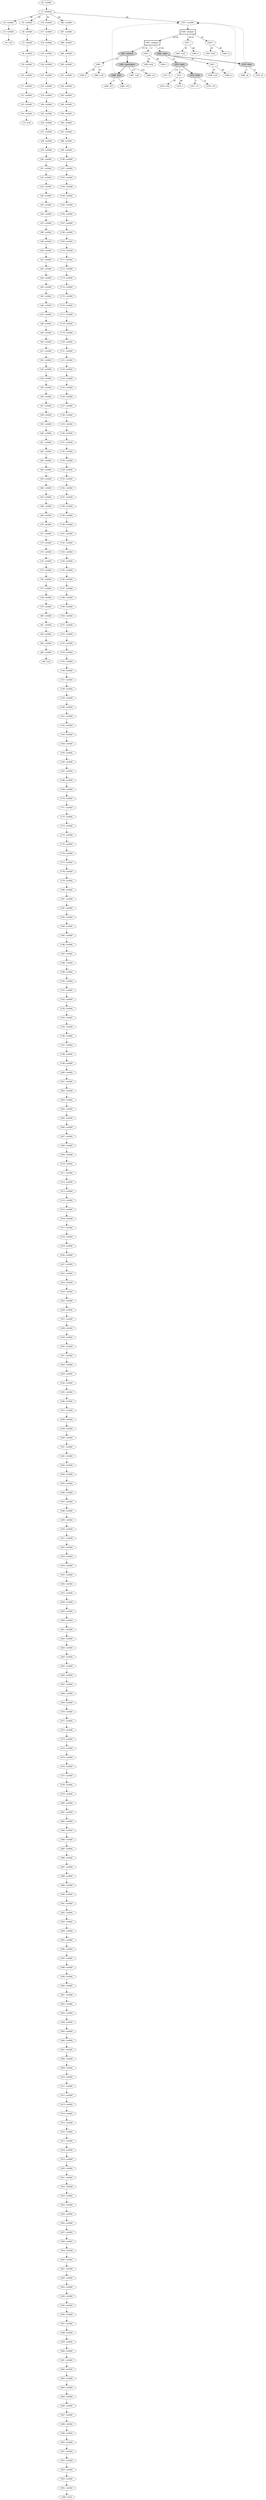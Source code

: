 digraph {
    node [fontname="bold helvetica"];
    edge [fontname="bold helvetica"];
    n0 [label="n0: <unfold>"];
    n1 [label="n1: Combine"];
    n0 -> n1;
    n2 [label="n2: <unfold>"];
    n1 -> n2 [label=" #0 "];
    n3 [label="n3: <unfold>"];
    n2 -> n3;
    n4 [label="n4: 1u32"];
    n3 -> n4;
    n5 [label="n5: <unfold>"];
    n1 -> n5 [label=" #1 "];
    n6 [label="n6: <unfold>"];
    n5 -> n6;
    n7 [label="n7: <unfold>"];
    n6 -> n7;
    n8 [label="n8: <unfold>"];
    n7 -> n8;
    n9 [label="n9: <unfold>"];
    n8 -> n9;
    n10 [label="n10: <unfold>"];
    n9 -> n10;
    n11 [label="n11: <unfold>"];
    n10 -> n11;
    n12 [label="n12: <unfold>"];
    n11 -> n12;
    n13 [label="n13: <unfold>"];
    n12 -> n13;
    n14 [label="n14: <unfold>"];
    n13 -> n14;
    n15 [label="n15: 3u32"];
    n14 -> n15;
    n16 [label="n16: <unfold>"];
    n1 -> n16 [label=" #2 "];
    n17 [label="n17: <unfold>"];
    n16 -> n17;
    n18 [label="n18: <unfold>"];
    n17 -> n18;
    n19 [label="n19: <unfold>"];
    n18 -> n19;
    n20 [label="n20: <unfold>"];
    n19 -> n20;
    n21 [label="n21: <unfold>"];
    n20 -> n21;
    n22 [label="n22: <unfold>"];
    n21 -> n22;
    n23 [label="n23: <unfold>"];
    n22 -> n23;
    n24 [label="n24: <unfold>"];
    n23 -> n24;
    n25 [label="n25: <unfold>"];
    n24 -> n25;
    n26 [label="n26: <unfold>"];
    n25 -> n26;
    n27 [label="n27: <unfold>"];
    n26 -> n27;
    n28 [label="n28: <unfold>"];
    n27 -> n28;
    n29 [label="n29: <unfold>"];
    n28 -> n29;
    n30 [label="n30: <unfold>"];
    n29 -> n30;
    n31 [label="n31: <unfold>"];
    n30 -> n31;
    n32 [label="n32: <unfold>"];
    n31 -> n32;
    n33 [label="n33: <unfold>"];
    n32 -> n33;
    n34 [label="n34: <unfold>"];
    n33 -> n34;
    n35 [label="n35: <unfold>"];
    n34 -> n35;
    n36 [label="n36: <unfold>"];
    n35 -> n36;
    n37 [label="n37: <unfold>"];
    n36 -> n37;
    n38 [label="n38: <unfold>"];
    n37 -> n38;
    n39 [label="n39: <unfold>"];
    n38 -> n39;
    n40 [label="n40: <unfold>"];
    n39 -> n40;
    n41 [label="n41: <unfold>"];
    n40 -> n41;
    n42 [label="n42: <unfold>"];
    n41 -> n42;
    n43 [label="n43: <unfold>"];
    n42 -> n43;
    n44 [label="n44: <unfold>"];
    n43 -> n44;
    n45 [label="n45: <unfold>"];
    n44 -> n45;
    n46 [label="n46: <unfold>"];
    n45 -> n46;
    n47 [label="n47: <unfold>"];
    n46 -> n47;
    n48 [label="n48: <unfold>"];
    n47 -> n48;
    n49 [label="n49: <unfold>"];
    n48 -> n49;
    n50 [label="n50: <unfold>"];
    n49 -> n50;
    n51 [label="n51: <unfold>"];
    n50 -> n51;
    n52 [label="n52: <unfold>"];
    n51 -> n52;
    n53 [label="n53: <unfold>"];
    n52 -> n53;
    n54 [label="n54: <unfold>"];
    n53 -> n54;
    n55 [label="n55: <unfold>"];
    n54 -> n55;
    n56 [label="n56: <unfold>"];
    n55 -> n56;
    n57 [label="n57: <unfold>"];
    n56 -> n57;
    n58 [label="n58: <unfold>"];
    n57 -> n58;
    n59 [label="n59: <unfold>"];
    n58 -> n59;
    n60 [label="n60: <unfold>"];
    n59 -> n60;
    n61 [label="n61: <unfold>"];
    n60 -> n61;
    n62 [label="n62: <unfold>"];
    n61 -> n62;
    n63 [label="n63: <unfold>"];
    n62 -> n63;
    n64 [label="n64: <unfold>"];
    n63 -> n64;
    n65 [label="n65: <unfold>"];
    n64 -> n65;
    n66 [label="n66: <unfold>"];
    n65 -> n66;
    n67 [label="n67: <unfold>"];
    n66 -> n67;
    n68 [label="n68: <unfold>"];
    n67 -> n68;
    n69 [label="n69: <unfold>"];
    n68 -> n69;
    n70 [label="n70: <unfold>"];
    n69 -> n70;
    n71 [label="n71: <unfold>"];
    n70 -> n71;
    n72 [label="n72: <unfold>"];
    n71 -> n72;
    n73 [label="n73: <unfold>"];
    n72 -> n73;
    n74 [label="n74: <unfold>"];
    n73 -> n74;
    n75 [label="n75: <unfold>"];
    n74 -> n75;
    n76 [label="n76: <unfold>"];
    n75 -> n76;
    n77 [label="n77: <unfold>"];
    n76 -> n77;
    n78 [label="n78: <unfold>"];
    n77 -> n78;
    n79 [label="n79: <unfold>"];
    n78 -> n79;
    n80 [label="n80: <unfold>"];
    n79 -> n80;
    n81 [label="n81: <unfold>"];
    n80 -> n81;
    n82 [label="n82: <unfold>"];
    n81 -> n82;
    n83 [label="n83: <unfold>"];
    n82 -> n83;
    n84 [label="n84: <unfold>"];
    n83 -> n84;
    n85 [label="n85: 7u32"];
    n84 -> n85;
    n86 [label="n86: <unfold>"];
    n1 -> n86 [label=" #3 "];
    n87 [label="n87: <unfold>"];
    n86 -> n87;
    n88 [label="n88: <unfold>"];
    n87 -> n88;
    n89 [label="n89: <unfold>"];
    n88 -> n89;
    n90 [label="n90: <unfold>"];
    n89 -> n90;
    n91 [label="n91: <unfold>"];
    n90 -> n91;
    n92 [label="n92: <unfold>"];
    n91 -> n92;
    n93 [label="n93: <unfold>"];
    n92 -> n93;
    n94 [label="n94: <unfold>"];
    n93 -> n94;
    n95 [label="n95: <unfold>"];
    n94 -> n95;
    n96 [label="n96: <unfold>"];
    n95 -> n96;
    n97 [label="n97: <unfold>"];
    n96 -> n97;
    n98 [label="n98: <unfold>"];
    n97 -> n98;
    n99 [label="n99: <unfold>"];
    n98 -> n99;
    n100 [label="n100: <unfold>"];
    n99 -> n100;
    n101 [label="n101: <unfold>"];
    n100 -> n101;
    n102 [label="n102: <unfold>"];
    n101 -> n102;
    n103 [label="n103: <unfold>"];
    n102 -> n103;
    n104 [label="n104: <unfold>"];
    n103 -> n104;
    n105 [label="n105: <unfold>"];
    n104 -> n105;
    n106 [label="n106: <unfold>"];
    n105 -> n106;
    n107 [label="n107: <unfold>"];
    n106 -> n107;
    n108 [label="n108: <unfold>"];
    n107 -> n108;
    n109 [label="n109: <unfold>"];
    n108 -> n109;
    n110 [label="n110: <unfold>"];
    n109 -> n110;
    n111 [label="n111: <unfold>"];
    n110 -> n111;
    n112 [label="n112: <unfold>"];
    n111 -> n112;
    n113 [label="n113: <unfold>"];
    n112 -> n113;
    n114 [label="n114: <unfold>"];
    n113 -> n114;
    n115 [label="n115: <unfold>"];
    n114 -> n115;
    n116 [label="n116: <unfold>"];
    n115 -> n116;
    n117 [label="n117: <unfold>"];
    n116 -> n117;
    n118 [label="n118: <unfold>"];
    n117 -> n118;
    n119 [label="n119: <unfold>"];
    n118 -> n119;
    n120 [label="n120: <unfold>"];
    n119 -> n120;
    n121 [label="n121: <unfold>"];
    n120 -> n121;
    n122 [label="n122: <unfold>"];
    n121 -> n122;
    n123 [label="n123: <unfold>"];
    n122 -> n123;
    n124 [label="n124: <unfold>"];
    n123 -> n124;
    n125 [label="n125: <unfold>"];
    n124 -> n125;
    n126 [label="n126: <unfold>"];
    n125 -> n126;
    n127 [label="n127: <unfold>"];
    n126 -> n127;
    n128 [label="n128: <unfold>"];
    n127 -> n128;
    n129 [label="n129: <unfold>"];
    n128 -> n129;
    n130 [label="n130: <unfold>"];
    n129 -> n130;
    n131 [label="n131: <unfold>"];
    n130 -> n131;
    n132 [label="n132: <unfold>"];
    n131 -> n132;
    n133 [label="n133: <unfold>"];
    n132 -> n133;
    n134 [label="n134: <unfold>"];
    n133 -> n134;
    n135 [label="n135: <unfold>"];
    n134 -> n135;
    n136 [label="n136: <unfold>"];
    n135 -> n136;
    n137 [label="n137: <unfold>"];
    n136 -> n137;
    n138 [label="n138: <unfold>"];
    n137 -> n138;
    n139 [label="n139: <unfold>"];
    n138 -> n139;
    n140 [label="n140: <unfold>"];
    n139 -> n140;
    n141 [label="n141: <unfold>"];
    n140 -> n141;
    n142 [label="n142: <unfold>"];
    n141 -> n142;
    n143 [label="n143: <unfold>"];
    n142 -> n143;
    n144 [label="n144: <unfold>"];
    n143 -> n144;
    n145 [label="n145: <unfold>"];
    n144 -> n145;
    n146 [label="n146: <unfold>"];
    n145 -> n146;
    n147 [label="n147: <unfold>"];
    n146 -> n147;
    n148 [label="n148: <unfold>"];
    n147 -> n148;
    n149 [label="n149: <unfold>"];
    n148 -> n149;
    n150 [label="n150: <unfold>"];
    n149 -> n150;
    n151 [label="n151: <unfold>"];
    n150 -> n151;
    n152 [label="n152: <unfold>"];
    n151 -> n152;
    n153 [label="n153: <unfold>"];
    n152 -> n153;
    n154 [label="n154: <unfold>"];
    n153 -> n154;
    n155 [label="n155: <unfold>"];
    n154 -> n155;
    n156 [label="n156: <unfold>"];
    n155 -> n156;
    n157 [label="n157: <unfold>"];
    n156 -> n157;
    n158 [label="n158: <unfold>"];
    n157 -> n158;
    n159 [label="n159: <unfold>"];
    n158 -> n159;
    n160 [label="n160: <unfold>"];
    n159 -> n160;
    n161 [label="n161: <unfold>"];
    n160 -> n161;
    n162 [label="n162: <unfold>"];
    n161 -> n162;
    n163 [label="n163: <unfold>"];
    n162 -> n163;
    n164 [label="n164: <unfold>"];
    n163 -> n164;
    n165 [label="n165: <unfold>"];
    n164 -> n165;
    n166 [label="n166: <unfold>"];
    n165 -> n166;
    n167 [label="n167: <unfold>"];
    n166 -> n167;
    n168 [label="n168: <unfold>"];
    n167 -> n168;
    n169 [label="n169: <unfold>"];
    n168 -> n169;
    n170 [label="n170: <unfold>"];
    n169 -> n170;
    n171 [label="n171: <unfold>"];
    n170 -> n171;
    n172 [label="n172: <unfold>"];
    n171 -> n172;
    n173 [label="n173: <unfold>"];
    n172 -> n173;
    n174 [label="n174: <unfold>"];
    n173 -> n174;
    n175 [label="n175: <unfold>"];
    n174 -> n175;
    n176 [label="n176: <unfold>"];
    n175 -> n176;
    n177 [label="n177: <unfold>"];
    n176 -> n177;
    n178 [label="n178: <unfold>"];
    n177 -> n178;
    n179 [label="n179: <unfold>"];
    n178 -> n179;
    n180 [label="n180: <unfold>"];
    n179 -> n180;
    n181 [label="n181: <unfold>"];
    n180 -> n181;
    n182 [label="n182: <unfold>"];
    n181 -> n182;
    n183 [label="n183: <unfold>"];
    n182 -> n183;
    n184 [label="n184: <unfold>"];
    n183 -> n184;
    n185 [label="n185: <unfold>"];
    n184 -> n185;
    n186 [label="n186: <unfold>"];
    n185 -> n186;
    n187 [label="n187: <unfold>"];
    n186 -> n187;
    n188 [label="n188: <unfold>"];
    n187 -> n188;
    n189 [label="n189: <unfold>"];
    n188 -> n189;
    n190 [label="n190: <unfold>"];
    n189 -> n190;
    n191 [label="n191: <unfold>"];
    n190 -> n191;
    n192 [label="n192: <unfold>"];
    n191 -> n192;
    n193 [label="n193: <unfold>"];
    n192 -> n193;
    n194 [label="n194: <unfold>"];
    n193 -> n194;
    n195 [label="n195: <unfold>"];
    n194 -> n195;
    n196 [label="n196: <unfold>"];
    n195 -> n196;
    n197 [label="n197: <unfold>"];
    n196 -> n197;
    n198 [label="n198: <unfold>"];
    n197 -> n198;
    n199 [label="n199: <unfold>"];
    n198 -> n199;
    n200 [label="n200: <unfold>"];
    n199 -> n200;
    n201 [label="n201: <unfold>"];
    n200 -> n201;
    n202 [label="n202: <unfold>"];
    n201 -> n202;
    n203 [label="n203: <unfold>"];
    n202 -> n203;
    n204 [label="n204: <unfold>"];
    n203 -> n204;
    n205 [label="n205: <unfold>"];
    n204 -> n205;
    n206 [label="n206: <unfold>"];
    n205 -> n206;
    n207 [label="n207: <unfold>"];
    n206 -> n207;
    n208 [label="n208: <unfold>"];
    n207 -> n208;
    n209 [label="n209: <unfold>"];
    n208 -> n209;
    n210 [label="n210: <unfold>"];
    n209 -> n210;
    n211 [label="n211: <unfold>"];
    n210 -> n211;
    n212 [label="n212: <unfold>"];
    n211 -> n212;
    n213 [label="n213: <unfold>"];
    n212 -> n213;
    n214 [label="n214: <unfold>"];
    n213 -> n214;
    n215 [label="n215: <unfold>"];
    n214 -> n215;
    n216 [label="n216: <unfold>"];
    n215 -> n216;
    n217 [label="n217: <unfold>"];
    n216 -> n217;
    n218 [label="n218: <unfold>"];
    n217 -> n218;
    n219 [label="n219: <unfold>"];
    n218 -> n219;
    n220 [label="n220: <unfold>"];
    n219 -> n220;
    n221 [label="n221: <unfold>"];
    n220 -> n221;
    n222 [label="n222: <unfold>"];
    n221 -> n222;
    n223 [label="n223: <unfold>"];
    n222 -> n223;
    n224 [label="n224: <unfold>"];
    n223 -> n224;
    n225 [label="n225: <unfold>"];
    n224 -> n225;
    n226 [label="n226: <unfold>"];
    n225 -> n226;
    n227 [label="n227: <unfold>"];
    n226 -> n227;
    n228 [label="n228: <unfold>"];
    n227 -> n228;
    n229 [label="n229: <unfold>"];
    n228 -> n229;
    n230 [label="n230: <unfold>"];
    n229 -> n230;
    n231 [label="n231: <unfold>"];
    n230 -> n231;
    n232 [label="n232: <unfold>"];
    n231 -> n232;
    n233 [label="n233: <unfold>"];
    n232 -> n233;
    n234 [label="n234: <unfold>"];
    n233 -> n234;
    n235 [label="n235: <unfold>"];
    n234 -> n235;
    n236 [label="n236: <unfold>"];
    n235 -> n236;
    n237 [label="n237: <unfold>"];
    n236 -> n237;
    n238 [label="n238: <unfold>"];
    n237 -> n238;
    n239 [label="n239: <unfold>"];
    n238 -> n239;
    n240 [label="n240: <unfold>"];
    n239 -> n240;
    n241 [label="n241: <unfold>"];
    n240 -> n241;
    n242 [label="n242: <unfold>"];
    n241 -> n242;
    n243 [label="n243: <unfold>"];
    n242 -> n243;
    n244 [label="n244: <unfold>"];
    n243 -> n244;
    n245 [label="n245: <unfold>"];
    n244 -> n245;
    n246 [label="n246: <unfold>"];
    n245 -> n246;
    n247 [label="n247: <unfold>"];
    n246 -> n247;
    n248 [label="n248: <unfold>"];
    n247 -> n248;
    n249 [label="n249: <unfold>"];
    n248 -> n249;
    n250 [label="n250: <unfold>"];
    n249 -> n250;
    n251 [label="n251: <unfold>"];
    n250 -> n251;
    n252 [label="n252: <unfold>"];
    n251 -> n252;
    n253 [label="n253: <unfold>"];
    n252 -> n253;
    n254 [label="n254: <unfold>"];
    n253 -> n254;
    n255 [label="n255: <unfold>"];
    n254 -> n255;
    n256 [label="n256: <unfold>"];
    n255 -> n256;
    n257 [label="n257: <unfold>"];
    n256 -> n257;
    n258 [label="n258: <unfold>"];
    n257 -> n258;
    n259 [label="n259: <unfold>"];
    n258 -> n259;
    n260 [label="n260: <unfold>"];
    n259 -> n260;
    n261 [label="n261: <unfold>"];
    n260 -> n261;
    n262 [label="n262: <unfold>"];
    n261 -> n262;
    n263 [label="n263: <unfold>"];
    n262 -> n263;
    n264 [label="n264: <unfold>"];
    n263 -> n264;
    n265 [label="n265: <unfold>"];
    n264 -> n265;
    n266 [label="n266: <unfold>"];
    n265 -> n266;
    n267 [label="n267: <unfold>"];
    n266 -> n267;
    n268 [label="n268: <unfold>"];
    n267 -> n268;
    n269 [label="n269: <unfold>"];
    n268 -> n269;
    n270 [label="n270: <unfold>"];
    n269 -> n270;
    n271 [label="n271: <unfold>"];
    n270 -> n271;
    n272 [label="n272: <unfold>"];
    n271 -> n272;
    n273 [label="n273: <unfold>"];
    n272 -> n273;
    n274 [label="n274: <unfold>"];
    n273 -> n274;
    n275 [label="n275: <unfold>"];
    n274 -> n275;
    n276 [label="n276: <unfold>"];
    n275 -> n276;
    n277 [label="n277: <unfold>"];
    n276 -> n277;
    n278 [label="n278: <unfold>"];
    n277 -> n278;
    n279 [label="n279: <unfold>"];
    n278 -> n279;
    n280 [label="n280: <unfold>"];
    n279 -> n280;
    n281 [label="n281: <unfold>"];
    n280 -> n281;
    n282 [label="n282: <unfold>"];
    n281 -> n282;
    n283 [label="n283: <unfold>"];
    n282 -> n283;
    n284 [label="n284: <unfold>"];
    n283 -> n284;
    n285 [label="n285: <unfold>"];
    n284 -> n285;
    n286 [label="n286: <unfold>"];
    n285 -> n286;
    n287 [label="n287: <unfold>"];
    n286 -> n287;
    n288 [label="n288: <unfold>"];
    n287 -> n288;
    n289 [label="n289: <unfold>"];
    n288 -> n289;
    n290 [label="n290: <unfold>"];
    n289 -> n290;
    n291 [label="n291: <unfold>"];
    n290 -> n291;
    n292 [label="n292: <unfold>"];
    n291 -> n292;
    n293 [label="n293: <unfold>"];
    n292 -> n293;
    n294 [label="n294: <unfold>"];
    n293 -> n294;
    n295 [label="n295: <unfold>"];
    n294 -> n295;
    n296 [label="n296: <unfold>"];
    n295 -> n296;
    n297 [label="n297: <unfold>"];
    n296 -> n297;
    n298 [label="n298: <unfold>"];
    n297 -> n298;
    n299 [label="n299: <unfold>"];
    n298 -> n299;
    n300 [label="n300: <unfold>"];
    n299 -> n300;
    n301 [label="n301: <unfold>"];
    n300 -> n301;
    n302 [label="n302: <unfold>"];
    n301 -> n302;
    n303 [label="n303: <unfold>"];
    n302 -> n303;
    n304 [label="n304: <unfold>"];
    n303 -> n304;
    n305 [label="n305: <unfold>"];
    n304 -> n305;
    n306 [label="n306: <unfold>"];
    n305 -> n306;
    n307 [label="n307: <unfold>"];
    n306 -> n307;
    n308 [label="n308: <unfold>"];
    n307 -> n308;
    n309 [label="n309: <unfold>"];
    n308 -> n309;
    n310 [label="n310: <unfold>"];
    n309 -> n310;
    n311 [label="n311: <unfold>"];
    n310 -> n311;
    n312 [label="n312: <unfold>"];
    n311 -> n312;
    n313 [label="n313: <unfold>"];
    n312 -> n313;
    n314 [label="n314: <unfold>"];
    n313 -> n314;
    n315 [label="n315: <unfold>"];
    n314 -> n315;
    n316 [label="n316: <unfold>"];
    n315 -> n316;
    n317 [label="n317: <unfold>"];
    n316 -> n317;
    n318 [label="n318: <unfold>"];
    n317 -> n318;
    n319 [label="n319: <unfold>"];
    n318 -> n319;
    n320 [label="n320: <unfold>"];
    n319 -> n320;
    n321 [label="n321: <unfold>"];
    n320 -> n321;
    n322 [label="n322: <unfold>"];
    n321 -> n322;
    n323 [label="n323: <unfold>"];
    n322 -> n323;
    n324 [label="n324: <unfold>"];
    n323 -> n324;
    n325 [label="n325: <unfold>"];
    n324 -> n325;
    n326 [label="n326: <unfold>"];
    n325 -> n326;
    n327 [label="n327: <unfold>"];
    n326 -> n327;
    n328 [label="n328: <unfold>"];
    n327 -> n328;
    n329 [label="n329: <unfold>"];
    n328 -> n329;
    n330 [label="n330: <unfold>"];
    n329 -> n330;
    n331 [label="n331: <unfold>"];
    n330 -> n331;
    n332 [label="n332: <unfold>"];
    n331 -> n332;
    n333 [label="n333: <unfold>"];
    n332 -> n333;
    n334 [label="n334: <unfold>"];
    n333 -> n334;
    n335 [label="n335: <unfold>"];
    n334 -> n335;
    n336 [label="n336: <unfold>"];
    n335 -> n336;
    n337 [label="n337: <unfold>"];
    n336 -> n337;
    n338 [label="n338: <unfold>"];
    n337 -> n338;
    n339 [label="n339: <unfold>"];
    n338 -> n339;
    n340 [label="n340: <unfold>"];
    n339 -> n340;
    n341 [label="n341: <unfold>"];
    n340 -> n341;
    n342 [label="n342: <unfold>"];
    n341 -> n342;
    n343 [label="n343: <unfold>"];
    n342 -> n343;
    n344 [label="n344: <unfold>"];
    n343 -> n344;
    n345 [label="n345: <unfold>"];
    n344 -> n345;
    n346 [label="n346: <unfold>"];
    n345 -> n346;
    n347 [label="n347: <unfold>"];
    n346 -> n347;
    n348 [label="n348: <unfold>"];
    n347 -> n348;
    n349 [label="n349: <unfold>"];
    n348 -> n349;
    n350 [label="n350: <unfold>"];
    n349 -> n350;
    n351 [label="n351: <unfold>"];
    n350 -> n351;
    n352 [label="n352: <unfold>"];
    n351 -> n352;
    n353 [label="n353: <unfold>"];
    n352 -> n353;
    n354 [label="n354: <unfold>"];
    n353 -> n354;
    n355 [label="n355: <unfold>"];
    n354 -> n355;
    n356 [label="n356: 13u32"];
    n355 -> n356;
    n357 [label="n357: <unfold>"];
    n1 -> n357 [label=" #4 "];
    n358 [label="n358: <analyze>"] [shape=box style=bold];
    n357 -> n358;
    n359 [label="n359: ="];
    n358 -> n359 [label=" .v0 "];
    n360 [label="n360: m"];
    n359 -> n360 [label=" #0 "];
    n361 [label="n361: 0u32"];
    n359 -> n361 [label=" #1 "];
    n362 [label="n362: <analyze>"] [shape=box style=bold];
    n358 -> n362 [label=" .v0=F() "];
    n363 [label="n363: ="];
    n362 -> n363 [label=" .v1 "];
    n364 [label="n364: n"];
    n363 -> n364 [label=" #0 "];
    n365 [label="n365: 0u32"];
    n363 -> n365 [label=" #1 "];
    n366 [label="n366: <split>"] [style=filled];
    n362 -> n366 [label=" .v1=F() "];
    n367 [label="n367: -"];
    n366 -> n367 [label=" .v5 "];
    n368 [label="n368: m"];
    n367 -> n368 [label=" #0 "];
    n369 [label="n369: 1u32"];
    n367 -> n369 [label=" #1 "];
    n370 [label="n370: <split>"] [style=filled];
    n366 -> n370 [label=" .v6 "];
    n371 [label="n371: m"];
    n370 -> n371 [label=" .v10 "];
    n372 [label="n372: -"];
    n370 -> n372 [label=" .v11 "];
    n373 [label="n373: n"];
    n372 -> n373 [label=" #0 "];
    n374 [label="n374: 1u32"];
    n372 -> n374 [label=" #1 "];
    n375 [label="n375: <fold>"] [style=filled];
    n370 -> n375 [penwidth=1.7 arrowhead=dot];
    n375 -> n357 [style=dashed];
    n376 [label="n376: .v10"];
    n375 -> n376 [label=" m "];
    n377 [label="n377: .v11"];
    n375 -> n377 [label=" n "];
    n378 [label="n378: <fold>"] [style=filled];
    n366 -> n378 [penwidth=1.7 arrowhead=dot];
    n378 -> n357 [style=dashed];
    n379 [label="n379: .v5"];
    n378 -> n379 [label=" m "];
    n380 [label="n380: .v6"];
    n378 -> n380 [label=" n "];
    n381 [label="n381: <extract>"] [style=filled];
    n362 -> n381 [label=" .v1=T() "];
    n382 [label="n382: -"];
    n381 -> n382 [label=" .v12 "];
    n383 [label="n383: m"];
    n382 -> n383 [label=" #0 "];
    n384 [label="n384: 1u32"];
    n382 -> n384 [label=" #1 "];
    n385 [label="n385: <generalize>"] [style=filled];
    n381 -> n385 [penwidth=1.7 arrowhead=dot];
    n386 [label="n386: .v12"];
    n385 -> n386 [label=" .v18 "];
    n387 [label="n387: 1u32"];
    n385 -> n387 [label=" .v19 "];
    n388 [label="n388: <fold>"] [style=filled];
    n385 -> n388 [penwidth=1.7 arrowhead=dot];
    n388 -> n357 [style=dashed];
    n389 [label="n389: .v18"];
    n388 -> n389 [label=" m "];
    n390 [label="n390: .v19"];
    n388 -> n390 [label=" n "];
    n391 [label="n391: +"];
    n358 -> n391 [label=" .v0=T() "];
    n392 [label="n392: n"];
    n391 -> n392 [label=" #0 "];
    n393 [label="n393: 1u32"];
    n391 -> n393 [label=" #1 "];
}
